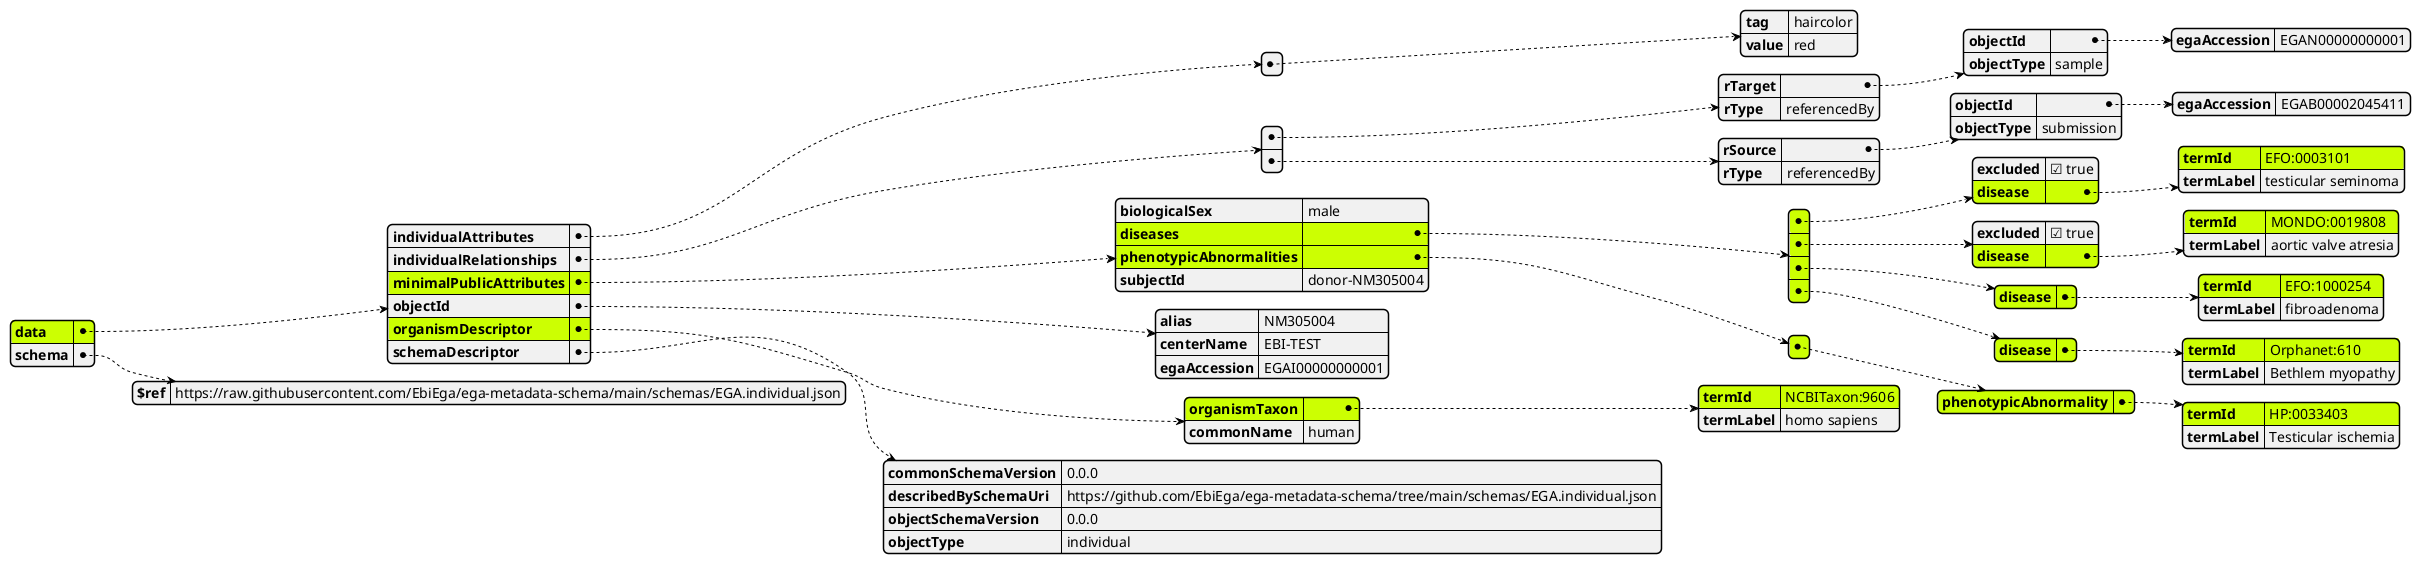 @startjson
#highlight "data" / "minimalPublicAttributes" / "diseases" / "0" / "disease" / "termId"
#highlight "data" / "minimalPublicAttributes" / "diseases" / "1" / "disease" / "termId"
#highlight "data" / "minimalPublicAttributes" / "diseases" / "2" / "disease" / "termId"
#highlight "data" / "minimalPublicAttributes" / "diseases" / "3" / "disease" / "termId"
#highlight "data" / "minimalPublicAttributes" / "phenotypicAbnormalities" / "0" / "phenotypicAbnormality" / "termId"
#highlight "data" / "organismDescriptor" / "organismTaxon" / "termId"
#highlight "data"
#highlight "data" / "minimalPublicAttributes"
#highlight "data" / "minimalPublicAttributes" / "diseases"
#highlight "data" / "minimalPublicAttributes" / "diseases" / "0"
#highlight "data" / "minimalPublicAttributes" / "diseases" / "0" / "disease"
#highlight "data" / "minimalPublicAttributes" / "diseases" / "1"
#highlight "data" / "minimalPublicAttributes" / "diseases" / "1" / "disease"
#highlight "data" / "minimalPublicAttributes" / "diseases" / "2"
#highlight "data" / "minimalPublicAttributes" / "diseases" / "2" / "disease"
#highlight "data" / "minimalPublicAttributes" / "diseases" / "3"
#highlight "data" / "minimalPublicAttributes" / "diseases" / "3" / "disease"
#highlight "data" / "minimalPublicAttributes" / "phenotypicAbnormalities"
#highlight "data" / "minimalPublicAttributes" / "phenotypicAbnormalities" / "0"
#highlight "data" / "minimalPublicAttributes" / "phenotypicAbnormalities" / "0" / "phenotypicAbnormality"
#highlight "data" / "organismDescriptor"
#highlight "data" / "organismDescriptor" / "organismTaxon"

{
    "data": {
        "individualAttributes": [
            {
                "tag": "haircolor",
                "value": "red"
            }
        ],
        "individualRelationships": [
            {
                "rTarget": {
                    "objectId": {
                        "egaAccession": "EGAN00000000001"
                    },
                    "objectType": "sample"
                },
                "rType": "referencedBy"
            },
            {
                "rSource": {
                    "objectId": {
                        "egaAccession": "EGAB00002045411"
                    },
                    "objectType": "submission"
                },
                "rType": "referencedBy"
            }
        ],
        "minimalPublicAttributes": {
            "biologicalSex": "male",
            "diseases": [
                {
                    "excluded": true,
                    "disease": {
                        "termId": "EFO:0003101",
                        "termLabel": "testicular seminoma"
                    }
                },
                {
                    "excluded": true,
                    "disease": {
                        "termId": "MONDO:0019808",
                        "termLabel": "aortic valve atresia"
                    }
                },
                {
                    "disease": {
                        "termId": "EFO:1000254",
                        "termLabel": "fibroadenoma"
                    }
                },
                {
                    "disease": {
                        "termId": "Orphanet:610",
                        "termLabel": "Bethlem myopathy"
                    }
                }
            ],
            "phenotypicAbnormalities": [
                {
                    "phenotypicAbnormality": {
                        "termId": "HP:0033403",
                        "termLabel": "Testicular ischemia"
                    }
                }
            ],
            "subjectId": "donor-NM305004"
        },
        "objectId": {
            "alias": "NM305004",
            "centerName": "EBI-TEST",
            "egaAccession": "EGAI00000000001"
        },
        "organismDescriptor": {
            "organismTaxon": {
                "termId": "NCBITaxon:9606",
                "termLabel": "homo sapiens"
            },
            "commonName": "human"
        },
        "schemaDescriptor": {
            "commonSchemaVersion": "0.0.0",
            "describedBySchemaUri": "https://github.com/EbiEga/ega-metadata-schema/tree/main/schemas/EGA.individual.json",
            "objectSchemaVersion": "0.0.0",
            "objectType": "individual"
        }
    },
    "schema": {
        "$ref": "https://raw.githubusercontent.com/EbiEga/ega-metadata-schema/main/schemas/EGA.individual.json"
    }
}
@endjson